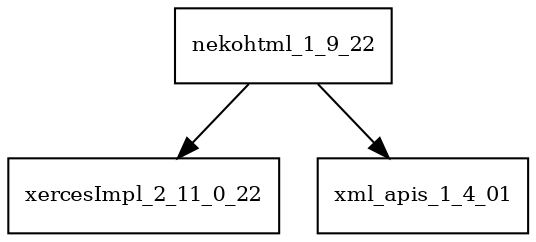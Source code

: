 digraph nekohtml_1_9_22_dependencies {
  node [shape = box, fontsize=10.0];
  nekohtml_1_9_22 -> xercesImpl_2_11_0_22;
  nekohtml_1_9_22 -> xml_apis_1_4_01;
}

